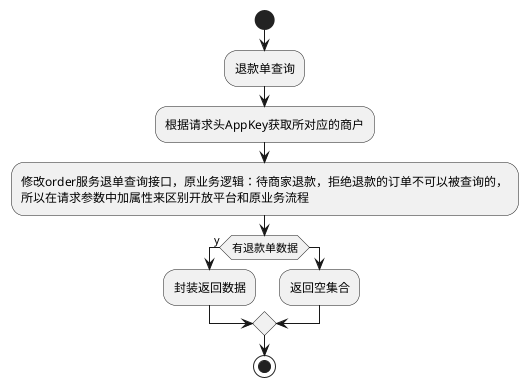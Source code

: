 @startuml
start
:退款单查询;
:根据请求头AppKey获取所对应的商户;
:修改order服务退单查询接口，原业务逻辑：待商家退款，拒绝退款的订单不可以被查询的，
所以在请求参数中加属性来区别开放平台和原业务流程;
if (有退款单数据) then (y)
    :封装返回数据;
else
    :返回空集合;
endif;
stop
@enduml